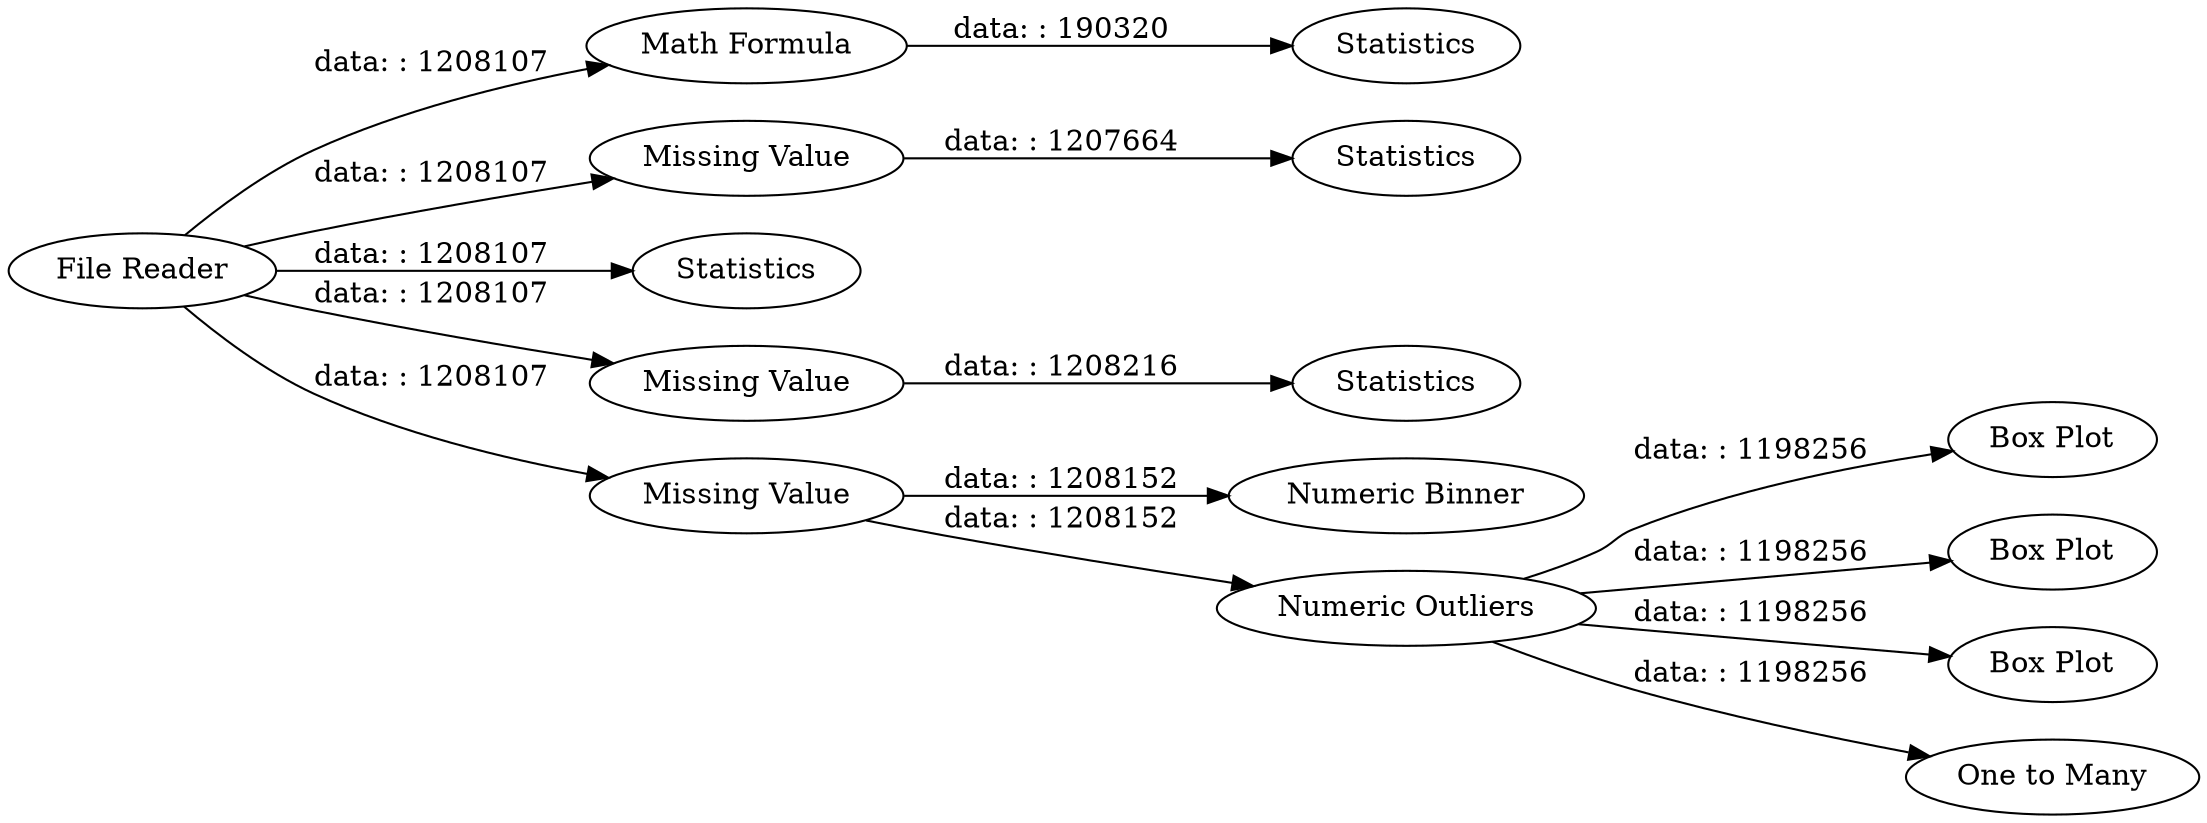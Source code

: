 digraph {
	"-5024088297504060736_10" [label="Math Formula"]
	"-5024088297504060736_6" [label="Missing Value"]
	"-5024088297504060736_4" [label="File Reader"]
	"-5024088297504060736_7" [label=Statistics]
	"-5024088297504060736_11" [label=Statistics]
	"-5024088297504060736_16" [label="Numeric Binner"]
	"-5024088297504060736_5" [label=Statistics]
	"-5024088297504060736_8" [label="Box Plot"]
	"-5024088297504060736_9" [label="Missing Value"]
	"-5024088297504060736_14" [label="Box Plot"]
	"-5024088297504060736_13" [label="Box Plot"]
	"-5024088297504060736_12" [label="Numeric Outliers"]
	"-5024088297504060736_15" [label="Missing Value"]
	"-5024088297504060736_2" [label=Statistics]
	"-5024088297504060736_17" [label="One to Many"]
	"-5024088297504060736_10" -> "-5024088297504060736_11" [label="data: : 190320"]
	"-5024088297504060736_12" -> "-5024088297504060736_14" [label="data: : 1198256"]
	"-5024088297504060736_15" -> "-5024088297504060736_12" [label="data: : 1208152"]
	"-5024088297504060736_4" -> "-5024088297504060736_15" [label="data: : 1208107"]
	"-5024088297504060736_15" -> "-5024088297504060736_16" [label="data: : 1208152"]
	"-5024088297504060736_12" -> "-5024088297504060736_17" [label="data: : 1198256"]
	"-5024088297504060736_4" -> "-5024088297504060736_6" [label="data: : 1208107"]
	"-5024088297504060736_4" -> "-5024088297504060736_10" [label="data: : 1208107"]
	"-5024088297504060736_12" -> "-5024088297504060736_8" [label="data: : 1198256"]
	"-5024088297504060736_9" -> "-5024088297504060736_2" [label="data: : 1208216"]
	"-5024088297504060736_4" -> "-5024088297504060736_5" [label="data: : 1208107"]
	"-5024088297504060736_4" -> "-5024088297504060736_9" [label="data: : 1208107"]
	"-5024088297504060736_12" -> "-5024088297504060736_13" [label="data: : 1198256"]
	"-5024088297504060736_6" -> "-5024088297504060736_7" [label="data: : 1207664"]
	rankdir=LR
}
